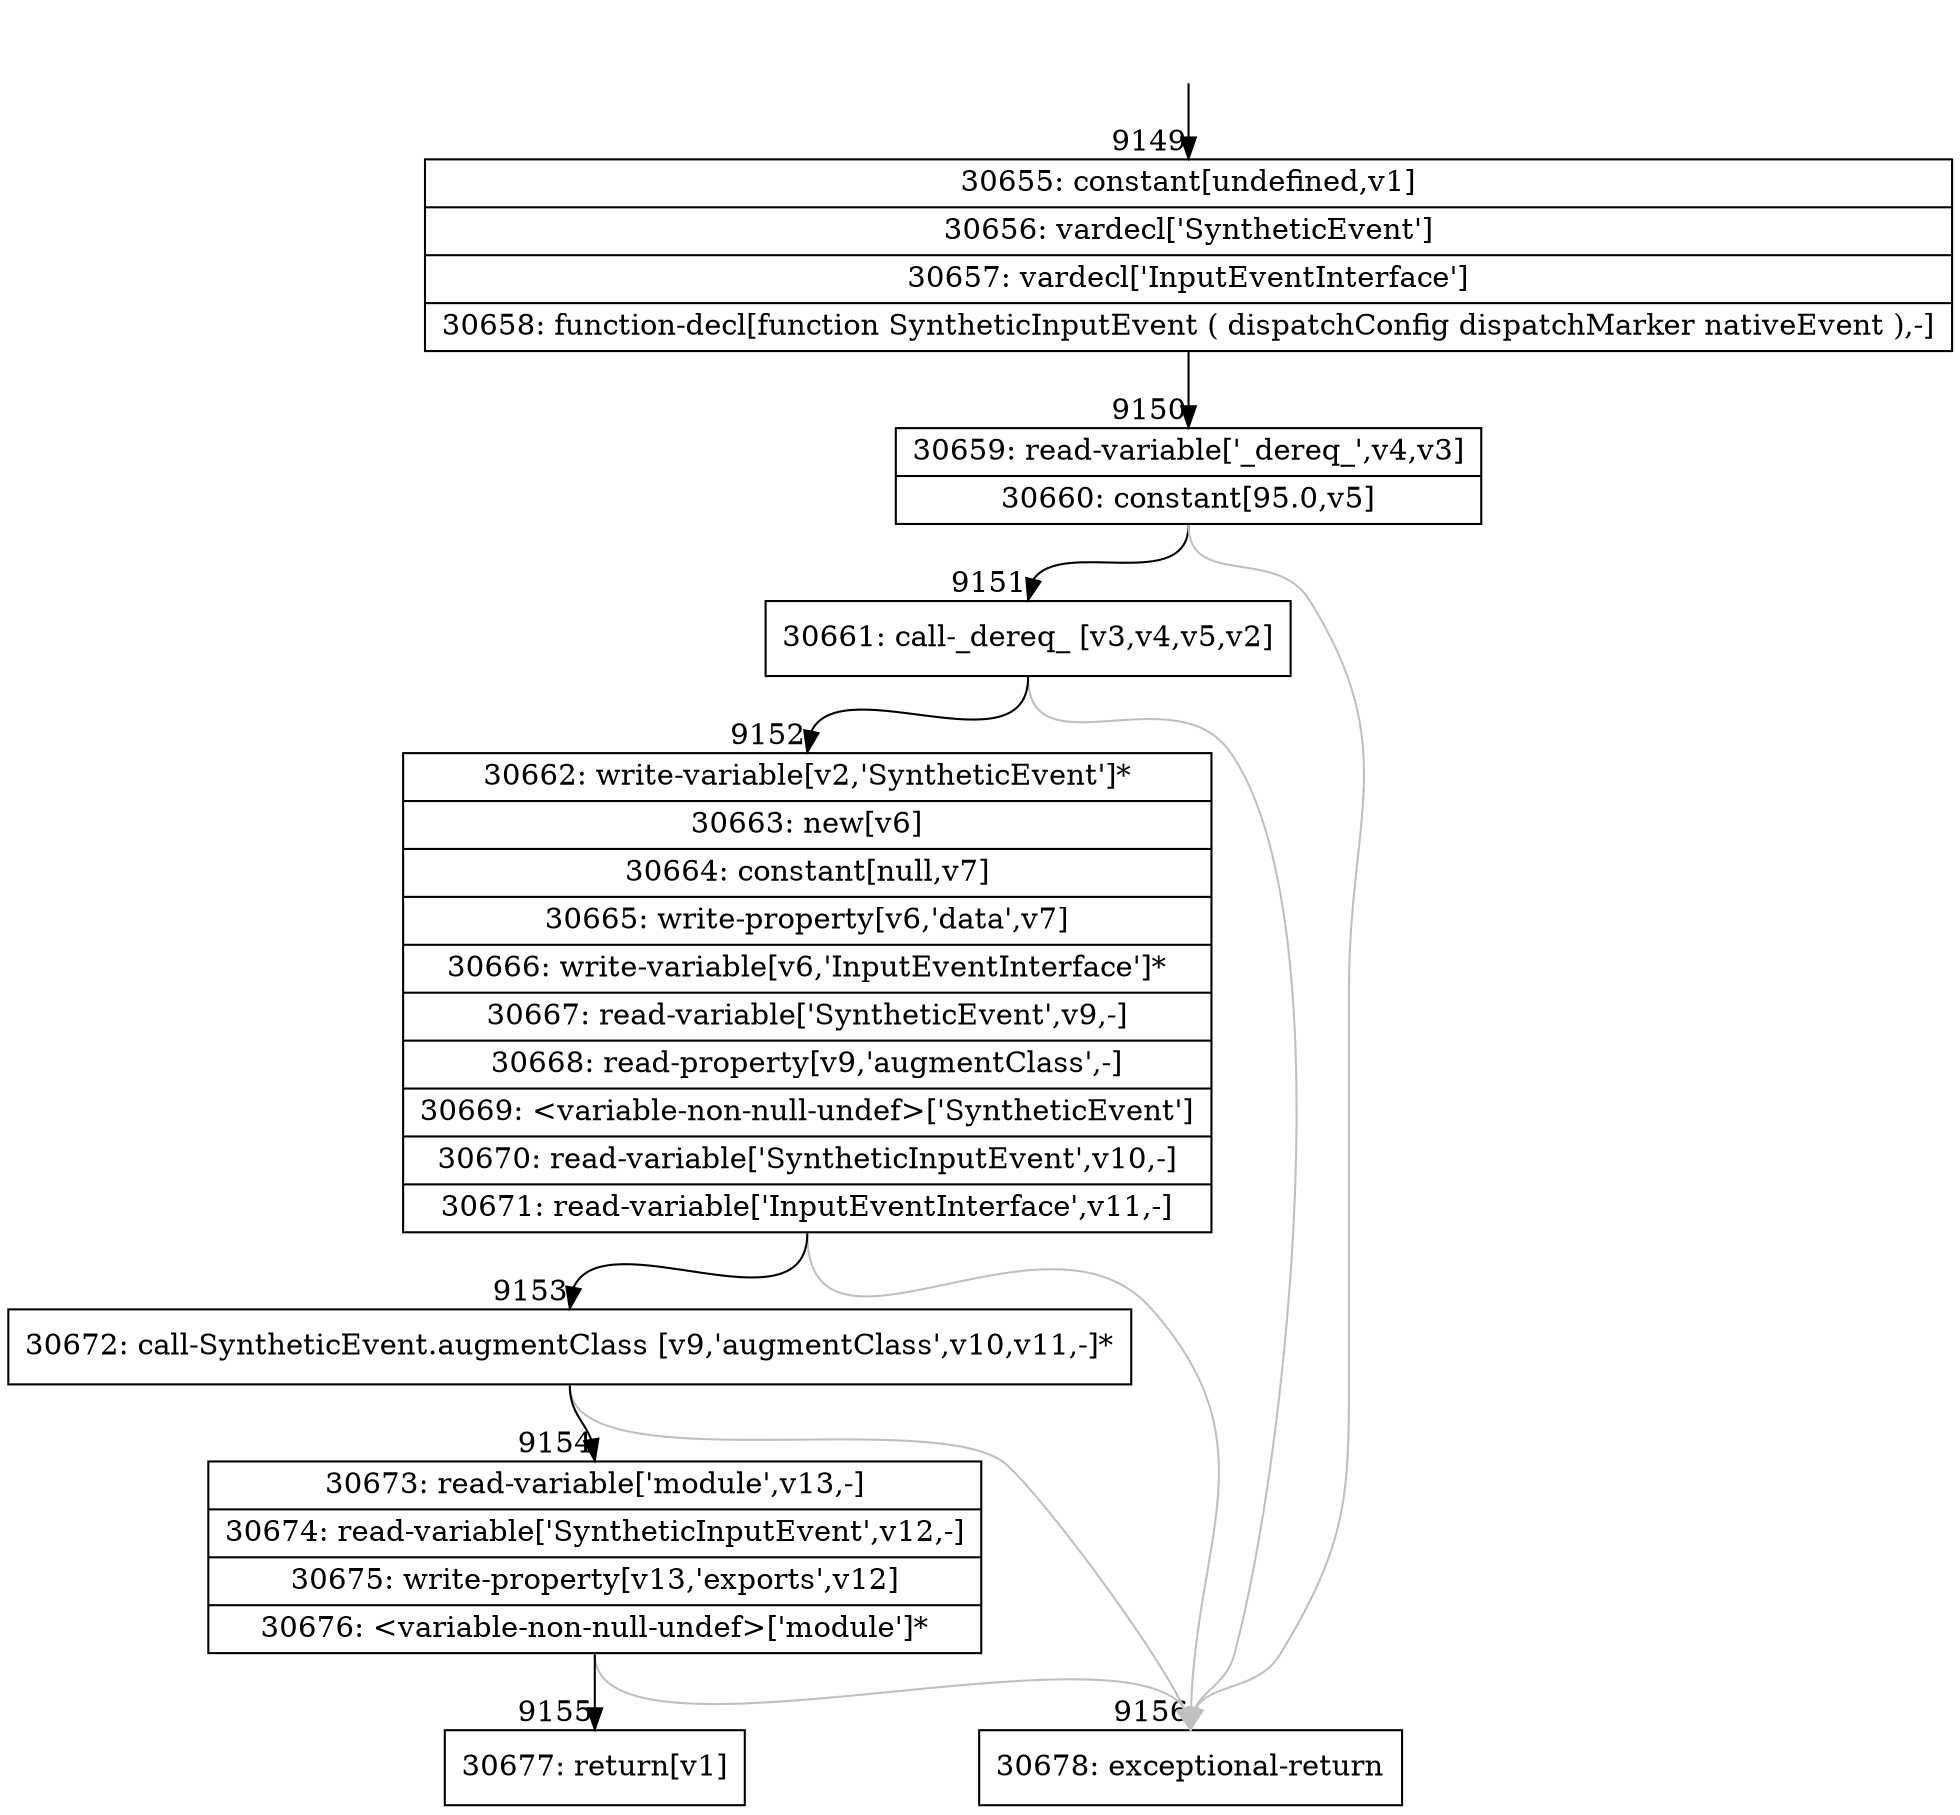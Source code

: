 digraph {
rankdir="TD"
BB_entry663[shape=none,label=""];
BB_entry663 -> BB9149 [tailport=s, headport=n, headlabel="    9149"]
BB9149 [shape=record label="{30655: constant[undefined,v1]|30656: vardecl['SyntheticEvent']|30657: vardecl['InputEventInterface']|30658: function-decl[function SyntheticInputEvent ( dispatchConfig dispatchMarker nativeEvent ),-]}" ] 
BB9149 -> BB9150 [tailport=s, headport=n, headlabel="      9150"]
BB9150 [shape=record label="{30659: read-variable['_dereq_',v4,v3]|30660: constant[95.0,v5]}" ] 
BB9150 -> BB9151 [tailport=s, headport=n, headlabel="      9151"]
BB9150 -> BB9156 [tailport=s, headport=n, color=gray, headlabel="      9156"]
BB9151 [shape=record label="{30661: call-_dereq_ [v3,v4,v5,v2]}" ] 
BB9151 -> BB9152 [tailport=s, headport=n, headlabel="      9152"]
BB9151 -> BB9156 [tailport=s, headport=n, color=gray]
BB9152 [shape=record label="{30662: write-variable[v2,'SyntheticEvent']*|30663: new[v6]|30664: constant[null,v7]|30665: write-property[v6,'data',v7]|30666: write-variable[v6,'InputEventInterface']*|30667: read-variable['SyntheticEvent',v9,-]|30668: read-property[v9,'augmentClass',-]|30669: \<variable-non-null-undef\>['SyntheticEvent']|30670: read-variable['SyntheticInputEvent',v10,-]|30671: read-variable['InputEventInterface',v11,-]}" ] 
BB9152 -> BB9153 [tailport=s, headport=n, headlabel="      9153"]
BB9152 -> BB9156 [tailport=s, headport=n, color=gray]
BB9153 [shape=record label="{30672: call-SyntheticEvent.augmentClass [v9,'augmentClass',v10,v11,-]*}" ] 
BB9153 -> BB9154 [tailport=s, headport=n, headlabel="      9154"]
BB9153 -> BB9156 [tailport=s, headport=n, color=gray]
BB9154 [shape=record label="{30673: read-variable['module',v13,-]|30674: read-variable['SyntheticInputEvent',v12,-]|30675: write-property[v13,'exports',v12]|30676: \<variable-non-null-undef\>['module']*}" ] 
BB9154 -> BB9155 [tailport=s, headport=n, headlabel="      9155"]
BB9154 -> BB9156 [tailport=s, headport=n, color=gray]
BB9155 [shape=record label="{30677: return[v1]}" ] 
BB9156 [shape=record label="{30678: exceptional-return}" ] 
//#$~ 16170
}
